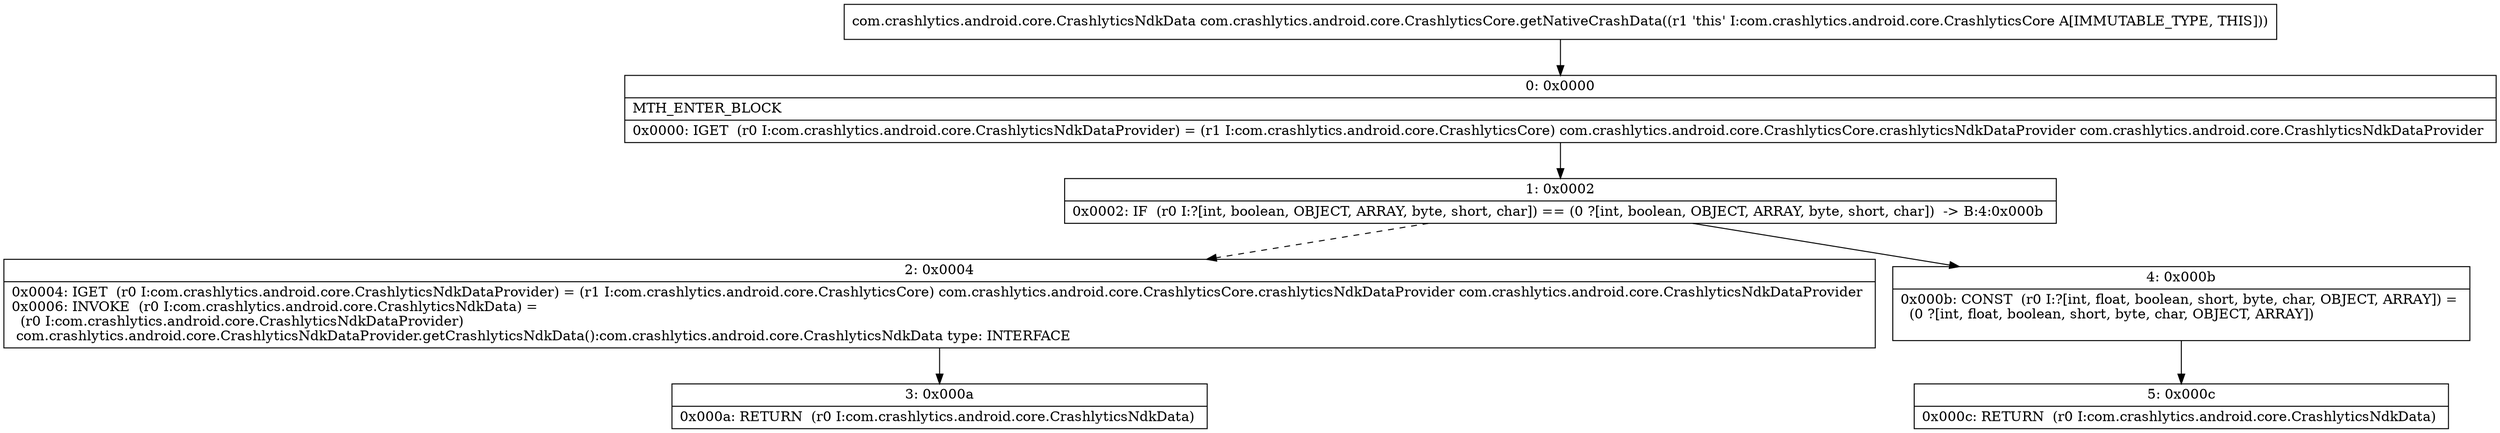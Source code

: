 digraph "CFG forcom.crashlytics.android.core.CrashlyticsCore.getNativeCrashData()Lcom\/crashlytics\/android\/core\/CrashlyticsNdkData;" {
Node_0 [shape=record,label="{0\:\ 0x0000|MTH_ENTER_BLOCK\l|0x0000: IGET  (r0 I:com.crashlytics.android.core.CrashlyticsNdkDataProvider) = (r1 I:com.crashlytics.android.core.CrashlyticsCore) com.crashlytics.android.core.CrashlyticsCore.crashlyticsNdkDataProvider com.crashlytics.android.core.CrashlyticsNdkDataProvider \l}"];
Node_1 [shape=record,label="{1\:\ 0x0002|0x0002: IF  (r0 I:?[int, boolean, OBJECT, ARRAY, byte, short, char]) == (0 ?[int, boolean, OBJECT, ARRAY, byte, short, char])  \-\> B:4:0x000b \l}"];
Node_2 [shape=record,label="{2\:\ 0x0004|0x0004: IGET  (r0 I:com.crashlytics.android.core.CrashlyticsNdkDataProvider) = (r1 I:com.crashlytics.android.core.CrashlyticsCore) com.crashlytics.android.core.CrashlyticsCore.crashlyticsNdkDataProvider com.crashlytics.android.core.CrashlyticsNdkDataProvider \l0x0006: INVOKE  (r0 I:com.crashlytics.android.core.CrashlyticsNdkData) = \l  (r0 I:com.crashlytics.android.core.CrashlyticsNdkDataProvider)\l com.crashlytics.android.core.CrashlyticsNdkDataProvider.getCrashlyticsNdkData():com.crashlytics.android.core.CrashlyticsNdkData type: INTERFACE \l}"];
Node_3 [shape=record,label="{3\:\ 0x000a|0x000a: RETURN  (r0 I:com.crashlytics.android.core.CrashlyticsNdkData) \l}"];
Node_4 [shape=record,label="{4\:\ 0x000b|0x000b: CONST  (r0 I:?[int, float, boolean, short, byte, char, OBJECT, ARRAY]) = \l  (0 ?[int, float, boolean, short, byte, char, OBJECT, ARRAY])\l \l}"];
Node_5 [shape=record,label="{5\:\ 0x000c|0x000c: RETURN  (r0 I:com.crashlytics.android.core.CrashlyticsNdkData) \l}"];
MethodNode[shape=record,label="{com.crashlytics.android.core.CrashlyticsNdkData com.crashlytics.android.core.CrashlyticsCore.getNativeCrashData((r1 'this' I:com.crashlytics.android.core.CrashlyticsCore A[IMMUTABLE_TYPE, THIS])) }"];
MethodNode -> Node_0;
Node_0 -> Node_1;
Node_1 -> Node_2[style=dashed];
Node_1 -> Node_4;
Node_2 -> Node_3;
Node_4 -> Node_5;
}

